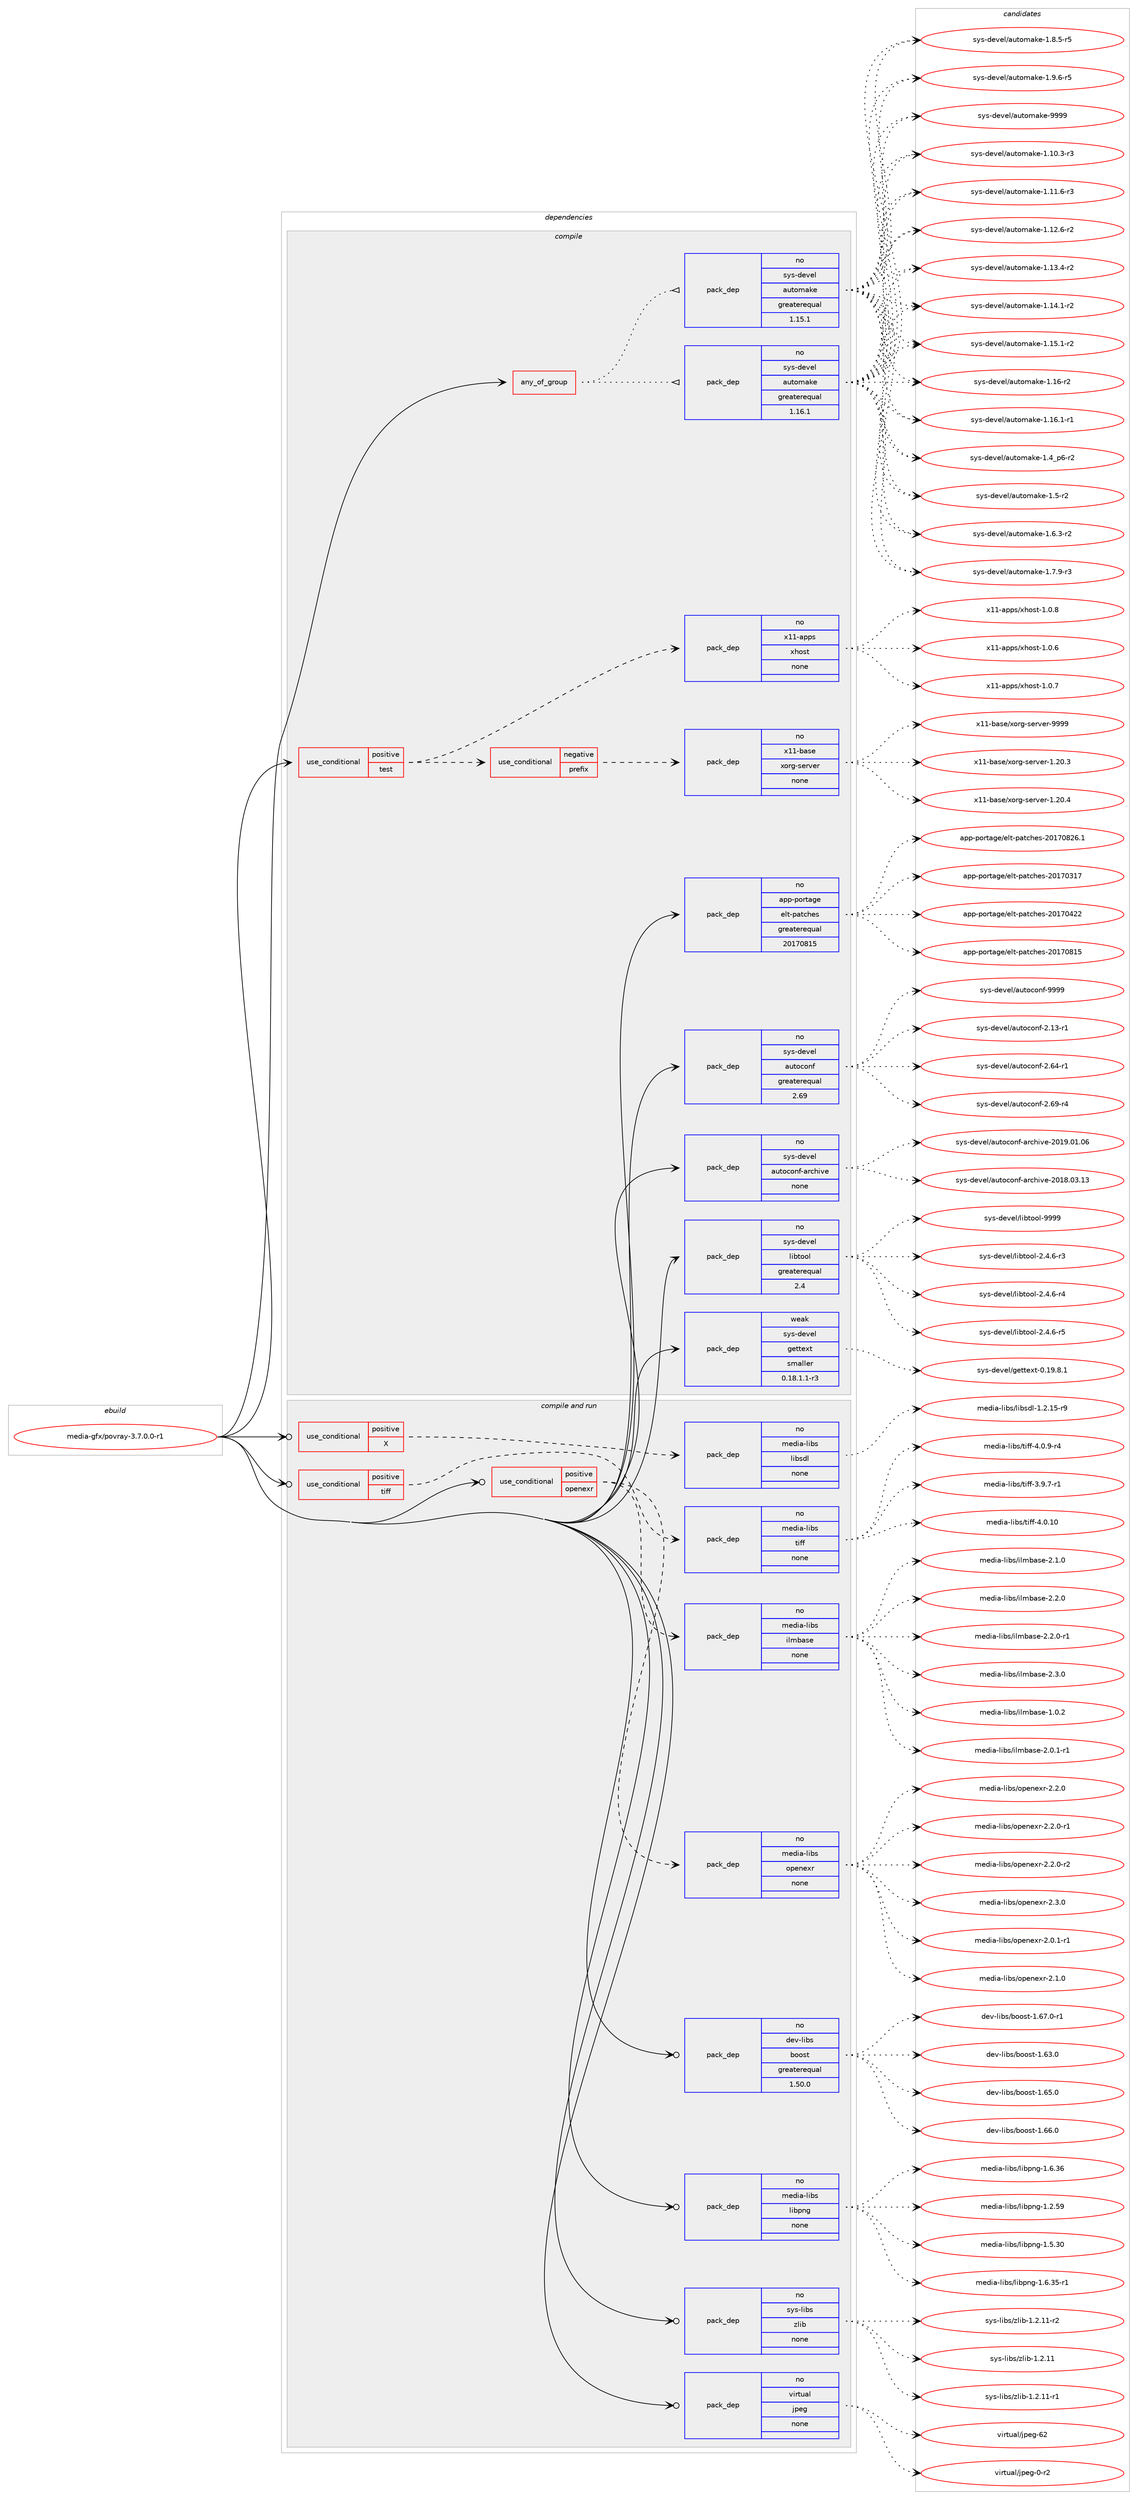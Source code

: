 digraph prolog {

# *************
# Graph options
# *************

newrank=true;
concentrate=true;
compound=true;
graph [rankdir=LR,fontname=Helvetica,fontsize=10,ranksep=1.5];#, ranksep=2.5, nodesep=0.2];
edge  [arrowhead=vee];
node  [fontname=Helvetica,fontsize=10];

# **********
# The ebuild
# **********

subgraph cluster_leftcol {
color=gray;
rank=same;
label=<<i>ebuild</i>>;
id [label="media-gfx/povray-3.7.0.0-r1", color=red, width=4, href="../media-gfx/povray-3.7.0.0-r1.svg"];
}

# ****************
# The dependencies
# ****************

subgraph cluster_midcol {
color=gray;
label=<<i>dependencies</i>>;
subgraph cluster_compile {
fillcolor="#eeeeee";
style=filled;
label=<<i>compile</i>>;
subgraph any24929 {
dependency1607257 [label=<<TABLE BORDER="0" CELLBORDER="1" CELLSPACING="0" CELLPADDING="4"><TR><TD CELLPADDING="10">any_of_group</TD></TR></TABLE>>, shape=none, color=red];subgraph pack1148419 {
dependency1607258 [label=<<TABLE BORDER="0" CELLBORDER="1" CELLSPACING="0" CELLPADDING="4" WIDTH="220"><TR><TD ROWSPAN="6" CELLPADDING="30">pack_dep</TD></TR><TR><TD WIDTH="110">no</TD></TR><TR><TD>sys-devel</TD></TR><TR><TD>automake</TD></TR><TR><TD>greaterequal</TD></TR><TR><TD>1.16.1</TD></TR></TABLE>>, shape=none, color=blue];
}
dependency1607257:e -> dependency1607258:w [weight=20,style="dotted",arrowhead="oinv"];
subgraph pack1148420 {
dependency1607259 [label=<<TABLE BORDER="0" CELLBORDER="1" CELLSPACING="0" CELLPADDING="4" WIDTH="220"><TR><TD ROWSPAN="6" CELLPADDING="30">pack_dep</TD></TR><TR><TD WIDTH="110">no</TD></TR><TR><TD>sys-devel</TD></TR><TR><TD>automake</TD></TR><TR><TD>greaterequal</TD></TR><TR><TD>1.15.1</TD></TR></TABLE>>, shape=none, color=blue];
}
dependency1607257:e -> dependency1607259:w [weight=20,style="dotted",arrowhead="oinv"];
}
id:e -> dependency1607257:w [weight=20,style="solid",arrowhead="vee"];
subgraph cond433218 {
dependency1607260 [label=<<TABLE BORDER="0" CELLBORDER="1" CELLSPACING="0" CELLPADDING="4"><TR><TD ROWSPAN="3" CELLPADDING="10">use_conditional</TD></TR><TR><TD>positive</TD></TR><TR><TD>test</TD></TR></TABLE>>, shape=none, color=red];
subgraph cond433219 {
dependency1607261 [label=<<TABLE BORDER="0" CELLBORDER="1" CELLSPACING="0" CELLPADDING="4"><TR><TD ROWSPAN="3" CELLPADDING="10">use_conditional</TD></TR><TR><TD>negative</TD></TR><TR><TD>prefix</TD></TR></TABLE>>, shape=none, color=red];
subgraph pack1148421 {
dependency1607262 [label=<<TABLE BORDER="0" CELLBORDER="1" CELLSPACING="0" CELLPADDING="4" WIDTH="220"><TR><TD ROWSPAN="6" CELLPADDING="30">pack_dep</TD></TR><TR><TD WIDTH="110">no</TD></TR><TR><TD>x11-base</TD></TR><TR><TD>xorg-server</TD></TR><TR><TD>none</TD></TR><TR><TD></TD></TR></TABLE>>, shape=none, color=blue];
}
dependency1607261:e -> dependency1607262:w [weight=20,style="dashed",arrowhead="vee"];
}
dependency1607260:e -> dependency1607261:w [weight=20,style="dashed",arrowhead="vee"];
subgraph pack1148422 {
dependency1607263 [label=<<TABLE BORDER="0" CELLBORDER="1" CELLSPACING="0" CELLPADDING="4" WIDTH="220"><TR><TD ROWSPAN="6" CELLPADDING="30">pack_dep</TD></TR><TR><TD WIDTH="110">no</TD></TR><TR><TD>x11-apps</TD></TR><TR><TD>xhost</TD></TR><TR><TD>none</TD></TR><TR><TD></TD></TR></TABLE>>, shape=none, color=blue];
}
dependency1607260:e -> dependency1607263:w [weight=20,style="dashed",arrowhead="vee"];
}
id:e -> dependency1607260:w [weight=20,style="solid",arrowhead="vee"];
subgraph pack1148423 {
dependency1607264 [label=<<TABLE BORDER="0" CELLBORDER="1" CELLSPACING="0" CELLPADDING="4" WIDTH="220"><TR><TD ROWSPAN="6" CELLPADDING="30">pack_dep</TD></TR><TR><TD WIDTH="110">no</TD></TR><TR><TD>app-portage</TD></TR><TR><TD>elt-patches</TD></TR><TR><TD>greaterequal</TD></TR><TR><TD>20170815</TD></TR></TABLE>>, shape=none, color=blue];
}
id:e -> dependency1607264:w [weight=20,style="solid",arrowhead="vee"];
subgraph pack1148424 {
dependency1607265 [label=<<TABLE BORDER="0" CELLBORDER="1" CELLSPACING="0" CELLPADDING="4" WIDTH="220"><TR><TD ROWSPAN="6" CELLPADDING="30">pack_dep</TD></TR><TR><TD WIDTH="110">no</TD></TR><TR><TD>sys-devel</TD></TR><TR><TD>autoconf</TD></TR><TR><TD>greaterequal</TD></TR><TR><TD>2.69</TD></TR></TABLE>>, shape=none, color=blue];
}
id:e -> dependency1607265:w [weight=20,style="solid",arrowhead="vee"];
subgraph pack1148425 {
dependency1607266 [label=<<TABLE BORDER="0" CELLBORDER="1" CELLSPACING="0" CELLPADDING="4" WIDTH="220"><TR><TD ROWSPAN="6" CELLPADDING="30">pack_dep</TD></TR><TR><TD WIDTH="110">no</TD></TR><TR><TD>sys-devel</TD></TR><TR><TD>autoconf-archive</TD></TR><TR><TD>none</TD></TR><TR><TD></TD></TR></TABLE>>, shape=none, color=blue];
}
id:e -> dependency1607266:w [weight=20,style="solid",arrowhead="vee"];
subgraph pack1148426 {
dependency1607267 [label=<<TABLE BORDER="0" CELLBORDER="1" CELLSPACING="0" CELLPADDING="4" WIDTH="220"><TR><TD ROWSPAN="6" CELLPADDING="30">pack_dep</TD></TR><TR><TD WIDTH="110">no</TD></TR><TR><TD>sys-devel</TD></TR><TR><TD>libtool</TD></TR><TR><TD>greaterequal</TD></TR><TR><TD>2.4</TD></TR></TABLE>>, shape=none, color=blue];
}
id:e -> dependency1607267:w [weight=20,style="solid",arrowhead="vee"];
subgraph pack1148427 {
dependency1607268 [label=<<TABLE BORDER="0" CELLBORDER="1" CELLSPACING="0" CELLPADDING="4" WIDTH="220"><TR><TD ROWSPAN="6" CELLPADDING="30">pack_dep</TD></TR><TR><TD WIDTH="110">weak</TD></TR><TR><TD>sys-devel</TD></TR><TR><TD>gettext</TD></TR><TR><TD>smaller</TD></TR><TR><TD>0.18.1.1-r3</TD></TR></TABLE>>, shape=none, color=blue];
}
id:e -> dependency1607268:w [weight=20,style="solid",arrowhead="vee"];
}
subgraph cluster_compileandrun {
fillcolor="#eeeeee";
style=filled;
label=<<i>compile and run</i>>;
subgraph cond433220 {
dependency1607269 [label=<<TABLE BORDER="0" CELLBORDER="1" CELLSPACING="0" CELLPADDING="4"><TR><TD ROWSPAN="3" CELLPADDING="10">use_conditional</TD></TR><TR><TD>positive</TD></TR><TR><TD>X</TD></TR></TABLE>>, shape=none, color=red];
subgraph pack1148428 {
dependency1607270 [label=<<TABLE BORDER="0" CELLBORDER="1" CELLSPACING="0" CELLPADDING="4" WIDTH="220"><TR><TD ROWSPAN="6" CELLPADDING="30">pack_dep</TD></TR><TR><TD WIDTH="110">no</TD></TR><TR><TD>media-libs</TD></TR><TR><TD>libsdl</TD></TR><TR><TD>none</TD></TR><TR><TD></TD></TR></TABLE>>, shape=none, color=blue];
}
dependency1607269:e -> dependency1607270:w [weight=20,style="dashed",arrowhead="vee"];
}
id:e -> dependency1607269:w [weight=20,style="solid",arrowhead="odotvee"];
subgraph cond433221 {
dependency1607271 [label=<<TABLE BORDER="0" CELLBORDER="1" CELLSPACING="0" CELLPADDING="4"><TR><TD ROWSPAN="3" CELLPADDING="10">use_conditional</TD></TR><TR><TD>positive</TD></TR><TR><TD>openexr</TD></TR></TABLE>>, shape=none, color=red];
subgraph pack1148429 {
dependency1607272 [label=<<TABLE BORDER="0" CELLBORDER="1" CELLSPACING="0" CELLPADDING="4" WIDTH="220"><TR><TD ROWSPAN="6" CELLPADDING="30">pack_dep</TD></TR><TR><TD WIDTH="110">no</TD></TR><TR><TD>media-libs</TD></TR><TR><TD>ilmbase</TD></TR><TR><TD>none</TD></TR><TR><TD></TD></TR></TABLE>>, shape=none, color=blue];
}
dependency1607271:e -> dependency1607272:w [weight=20,style="dashed",arrowhead="vee"];
subgraph pack1148430 {
dependency1607273 [label=<<TABLE BORDER="0" CELLBORDER="1" CELLSPACING="0" CELLPADDING="4" WIDTH="220"><TR><TD ROWSPAN="6" CELLPADDING="30">pack_dep</TD></TR><TR><TD WIDTH="110">no</TD></TR><TR><TD>media-libs</TD></TR><TR><TD>openexr</TD></TR><TR><TD>none</TD></TR><TR><TD></TD></TR></TABLE>>, shape=none, color=blue];
}
dependency1607271:e -> dependency1607273:w [weight=20,style="dashed",arrowhead="vee"];
}
id:e -> dependency1607271:w [weight=20,style="solid",arrowhead="odotvee"];
subgraph cond433222 {
dependency1607274 [label=<<TABLE BORDER="0" CELLBORDER="1" CELLSPACING="0" CELLPADDING="4"><TR><TD ROWSPAN="3" CELLPADDING="10">use_conditional</TD></TR><TR><TD>positive</TD></TR><TR><TD>tiff</TD></TR></TABLE>>, shape=none, color=red];
subgraph pack1148431 {
dependency1607275 [label=<<TABLE BORDER="0" CELLBORDER="1" CELLSPACING="0" CELLPADDING="4" WIDTH="220"><TR><TD ROWSPAN="6" CELLPADDING="30">pack_dep</TD></TR><TR><TD WIDTH="110">no</TD></TR><TR><TD>media-libs</TD></TR><TR><TD>tiff</TD></TR><TR><TD>none</TD></TR><TR><TD></TD></TR></TABLE>>, shape=none, color=blue];
}
dependency1607274:e -> dependency1607275:w [weight=20,style="dashed",arrowhead="vee"];
}
id:e -> dependency1607274:w [weight=20,style="solid",arrowhead="odotvee"];
subgraph pack1148432 {
dependency1607276 [label=<<TABLE BORDER="0" CELLBORDER="1" CELLSPACING="0" CELLPADDING="4" WIDTH="220"><TR><TD ROWSPAN="6" CELLPADDING="30">pack_dep</TD></TR><TR><TD WIDTH="110">no</TD></TR><TR><TD>dev-libs</TD></TR><TR><TD>boost</TD></TR><TR><TD>greaterequal</TD></TR><TR><TD>1.50.0</TD></TR></TABLE>>, shape=none, color=blue];
}
id:e -> dependency1607276:w [weight=20,style="solid",arrowhead="odotvee"];
subgraph pack1148433 {
dependency1607277 [label=<<TABLE BORDER="0" CELLBORDER="1" CELLSPACING="0" CELLPADDING="4" WIDTH="220"><TR><TD ROWSPAN="6" CELLPADDING="30">pack_dep</TD></TR><TR><TD WIDTH="110">no</TD></TR><TR><TD>media-libs</TD></TR><TR><TD>libpng</TD></TR><TR><TD>none</TD></TR><TR><TD></TD></TR></TABLE>>, shape=none, color=blue];
}
id:e -> dependency1607277:w [weight=20,style="solid",arrowhead="odotvee"];
subgraph pack1148434 {
dependency1607278 [label=<<TABLE BORDER="0" CELLBORDER="1" CELLSPACING="0" CELLPADDING="4" WIDTH="220"><TR><TD ROWSPAN="6" CELLPADDING="30">pack_dep</TD></TR><TR><TD WIDTH="110">no</TD></TR><TR><TD>sys-libs</TD></TR><TR><TD>zlib</TD></TR><TR><TD>none</TD></TR><TR><TD></TD></TR></TABLE>>, shape=none, color=blue];
}
id:e -> dependency1607278:w [weight=20,style="solid",arrowhead="odotvee"];
subgraph pack1148435 {
dependency1607279 [label=<<TABLE BORDER="0" CELLBORDER="1" CELLSPACING="0" CELLPADDING="4" WIDTH="220"><TR><TD ROWSPAN="6" CELLPADDING="30">pack_dep</TD></TR><TR><TD WIDTH="110">no</TD></TR><TR><TD>virtual</TD></TR><TR><TD>jpeg</TD></TR><TR><TD>none</TD></TR><TR><TD></TD></TR></TABLE>>, shape=none, color=blue];
}
id:e -> dependency1607279:w [weight=20,style="solid",arrowhead="odotvee"];
}
subgraph cluster_run {
fillcolor="#eeeeee";
style=filled;
label=<<i>run</i>>;
}
}

# **************
# The candidates
# **************

subgraph cluster_choices {
rank=same;
color=gray;
label=<<i>candidates</i>>;

subgraph choice1148419 {
color=black;
nodesep=1;
choice11512111545100101118101108479711711611110997107101454946494846514511451 [label="sys-devel/automake-1.10.3-r3", color=red, width=4,href="../sys-devel/automake-1.10.3-r3.svg"];
choice11512111545100101118101108479711711611110997107101454946494946544511451 [label="sys-devel/automake-1.11.6-r3", color=red, width=4,href="../sys-devel/automake-1.11.6-r3.svg"];
choice11512111545100101118101108479711711611110997107101454946495046544511450 [label="sys-devel/automake-1.12.6-r2", color=red, width=4,href="../sys-devel/automake-1.12.6-r2.svg"];
choice11512111545100101118101108479711711611110997107101454946495146524511450 [label="sys-devel/automake-1.13.4-r2", color=red, width=4,href="../sys-devel/automake-1.13.4-r2.svg"];
choice11512111545100101118101108479711711611110997107101454946495246494511450 [label="sys-devel/automake-1.14.1-r2", color=red, width=4,href="../sys-devel/automake-1.14.1-r2.svg"];
choice11512111545100101118101108479711711611110997107101454946495346494511450 [label="sys-devel/automake-1.15.1-r2", color=red, width=4,href="../sys-devel/automake-1.15.1-r2.svg"];
choice1151211154510010111810110847971171161111099710710145494649544511450 [label="sys-devel/automake-1.16-r2", color=red, width=4,href="../sys-devel/automake-1.16-r2.svg"];
choice11512111545100101118101108479711711611110997107101454946495446494511449 [label="sys-devel/automake-1.16.1-r1", color=red, width=4,href="../sys-devel/automake-1.16.1-r1.svg"];
choice115121115451001011181011084797117116111109971071014549465295112544511450 [label="sys-devel/automake-1.4_p6-r2", color=red, width=4,href="../sys-devel/automake-1.4_p6-r2.svg"];
choice11512111545100101118101108479711711611110997107101454946534511450 [label="sys-devel/automake-1.5-r2", color=red, width=4,href="../sys-devel/automake-1.5-r2.svg"];
choice115121115451001011181011084797117116111109971071014549465446514511450 [label="sys-devel/automake-1.6.3-r2", color=red, width=4,href="../sys-devel/automake-1.6.3-r2.svg"];
choice115121115451001011181011084797117116111109971071014549465546574511451 [label="sys-devel/automake-1.7.9-r3", color=red, width=4,href="../sys-devel/automake-1.7.9-r3.svg"];
choice115121115451001011181011084797117116111109971071014549465646534511453 [label="sys-devel/automake-1.8.5-r5", color=red, width=4,href="../sys-devel/automake-1.8.5-r5.svg"];
choice115121115451001011181011084797117116111109971071014549465746544511453 [label="sys-devel/automake-1.9.6-r5", color=red, width=4,href="../sys-devel/automake-1.9.6-r5.svg"];
choice115121115451001011181011084797117116111109971071014557575757 [label="sys-devel/automake-9999", color=red, width=4,href="../sys-devel/automake-9999.svg"];
dependency1607258:e -> choice11512111545100101118101108479711711611110997107101454946494846514511451:w [style=dotted,weight="100"];
dependency1607258:e -> choice11512111545100101118101108479711711611110997107101454946494946544511451:w [style=dotted,weight="100"];
dependency1607258:e -> choice11512111545100101118101108479711711611110997107101454946495046544511450:w [style=dotted,weight="100"];
dependency1607258:e -> choice11512111545100101118101108479711711611110997107101454946495146524511450:w [style=dotted,weight="100"];
dependency1607258:e -> choice11512111545100101118101108479711711611110997107101454946495246494511450:w [style=dotted,weight="100"];
dependency1607258:e -> choice11512111545100101118101108479711711611110997107101454946495346494511450:w [style=dotted,weight="100"];
dependency1607258:e -> choice1151211154510010111810110847971171161111099710710145494649544511450:w [style=dotted,weight="100"];
dependency1607258:e -> choice11512111545100101118101108479711711611110997107101454946495446494511449:w [style=dotted,weight="100"];
dependency1607258:e -> choice115121115451001011181011084797117116111109971071014549465295112544511450:w [style=dotted,weight="100"];
dependency1607258:e -> choice11512111545100101118101108479711711611110997107101454946534511450:w [style=dotted,weight="100"];
dependency1607258:e -> choice115121115451001011181011084797117116111109971071014549465446514511450:w [style=dotted,weight="100"];
dependency1607258:e -> choice115121115451001011181011084797117116111109971071014549465546574511451:w [style=dotted,weight="100"];
dependency1607258:e -> choice115121115451001011181011084797117116111109971071014549465646534511453:w [style=dotted,weight="100"];
dependency1607258:e -> choice115121115451001011181011084797117116111109971071014549465746544511453:w [style=dotted,weight="100"];
dependency1607258:e -> choice115121115451001011181011084797117116111109971071014557575757:w [style=dotted,weight="100"];
}
subgraph choice1148420 {
color=black;
nodesep=1;
choice11512111545100101118101108479711711611110997107101454946494846514511451 [label="sys-devel/automake-1.10.3-r3", color=red, width=4,href="../sys-devel/automake-1.10.3-r3.svg"];
choice11512111545100101118101108479711711611110997107101454946494946544511451 [label="sys-devel/automake-1.11.6-r3", color=red, width=4,href="../sys-devel/automake-1.11.6-r3.svg"];
choice11512111545100101118101108479711711611110997107101454946495046544511450 [label="sys-devel/automake-1.12.6-r2", color=red, width=4,href="../sys-devel/automake-1.12.6-r2.svg"];
choice11512111545100101118101108479711711611110997107101454946495146524511450 [label="sys-devel/automake-1.13.4-r2", color=red, width=4,href="../sys-devel/automake-1.13.4-r2.svg"];
choice11512111545100101118101108479711711611110997107101454946495246494511450 [label="sys-devel/automake-1.14.1-r2", color=red, width=4,href="../sys-devel/automake-1.14.1-r2.svg"];
choice11512111545100101118101108479711711611110997107101454946495346494511450 [label="sys-devel/automake-1.15.1-r2", color=red, width=4,href="../sys-devel/automake-1.15.1-r2.svg"];
choice1151211154510010111810110847971171161111099710710145494649544511450 [label="sys-devel/automake-1.16-r2", color=red, width=4,href="../sys-devel/automake-1.16-r2.svg"];
choice11512111545100101118101108479711711611110997107101454946495446494511449 [label="sys-devel/automake-1.16.1-r1", color=red, width=4,href="../sys-devel/automake-1.16.1-r1.svg"];
choice115121115451001011181011084797117116111109971071014549465295112544511450 [label="sys-devel/automake-1.4_p6-r2", color=red, width=4,href="../sys-devel/automake-1.4_p6-r2.svg"];
choice11512111545100101118101108479711711611110997107101454946534511450 [label="sys-devel/automake-1.5-r2", color=red, width=4,href="../sys-devel/automake-1.5-r2.svg"];
choice115121115451001011181011084797117116111109971071014549465446514511450 [label="sys-devel/automake-1.6.3-r2", color=red, width=4,href="../sys-devel/automake-1.6.3-r2.svg"];
choice115121115451001011181011084797117116111109971071014549465546574511451 [label="sys-devel/automake-1.7.9-r3", color=red, width=4,href="../sys-devel/automake-1.7.9-r3.svg"];
choice115121115451001011181011084797117116111109971071014549465646534511453 [label="sys-devel/automake-1.8.5-r5", color=red, width=4,href="../sys-devel/automake-1.8.5-r5.svg"];
choice115121115451001011181011084797117116111109971071014549465746544511453 [label="sys-devel/automake-1.9.6-r5", color=red, width=4,href="../sys-devel/automake-1.9.6-r5.svg"];
choice115121115451001011181011084797117116111109971071014557575757 [label="sys-devel/automake-9999", color=red, width=4,href="../sys-devel/automake-9999.svg"];
dependency1607259:e -> choice11512111545100101118101108479711711611110997107101454946494846514511451:w [style=dotted,weight="100"];
dependency1607259:e -> choice11512111545100101118101108479711711611110997107101454946494946544511451:w [style=dotted,weight="100"];
dependency1607259:e -> choice11512111545100101118101108479711711611110997107101454946495046544511450:w [style=dotted,weight="100"];
dependency1607259:e -> choice11512111545100101118101108479711711611110997107101454946495146524511450:w [style=dotted,weight="100"];
dependency1607259:e -> choice11512111545100101118101108479711711611110997107101454946495246494511450:w [style=dotted,weight="100"];
dependency1607259:e -> choice11512111545100101118101108479711711611110997107101454946495346494511450:w [style=dotted,weight="100"];
dependency1607259:e -> choice1151211154510010111810110847971171161111099710710145494649544511450:w [style=dotted,weight="100"];
dependency1607259:e -> choice11512111545100101118101108479711711611110997107101454946495446494511449:w [style=dotted,weight="100"];
dependency1607259:e -> choice115121115451001011181011084797117116111109971071014549465295112544511450:w [style=dotted,weight="100"];
dependency1607259:e -> choice11512111545100101118101108479711711611110997107101454946534511450:w [style=dotted,weight="100"];
dependency1607259:e -> choice115121115451001011181011084797117116111109971071014549465446514511450:w [style=dotted,weight="100"];
dependency1607259:e -> choice115121115451001011181011084797117116111109971071014549465546574511451:w [style=dotted,weight="100"];
dependency1607259:e -> choice115121115451001011181011084797117116111109971071014549465646534511453:w [style=dotted,weight="100"];
dependency1607259:e -> choice115121115451001011181011084797117116111109971071014549465746544511453:w [style=dotted,weight="100"];
dependency1607259:e -> choice115121115451001011181011084797117116111109971071014557575757:w [style=dotted,weight="100"];
}
subgraph choice1148421 {
color=black;
nodesep=1;
choice1204949459897115101471201111141034511510111411810111445494650484651 [label="x11-base/xorg-server-1.20.3", color=red, width=4,href="../x11-base/xorg-server-1.20.3.svg"];
choice1204949459897115101471201111141034511510111411810111445494650484652 [label="x11-base/xorg-server-1.20.4", color=red, width=4,href="../x11-base/xorg-server-1.20.4.svg"];
choice120494945989711510147120111114103451151011141181011144557575757 [label="x11-base/xorg-server-9999", color=red, width=4,href="../x11-base/xorg-server-9999.svg"];
dependency1607262:e -> choice1204949459897115101471201111141034511510111411810111445494650484651:w [style=dotted,weight="100"];
dependency1607262:e -> choice1204949459897115101471201111141034511510111411810111445494650484652:w [style=dotted,weight="100"];
dependency1607262:e -> choice120494945989711510147120111114103451151011141181011144557575757:w [style=dotted,weight="100"];
}
subgraph choice1148422 {
color=black;
nodesep=1;
choice1204949459711211211547120104111115116454946484654 [label="x11-apps/xhost-1.0.6", color=red, width=4,href="../x11-apps/xhost-1.0.6.svg"];
choice1204949459711211211547120104111115116454946484655 [label="x11-apps/xhost-1.0.7", color=red, width=4,href="../x11-apps/xhost-1.0.7.svg"];
choice1204949459711211211547120104111115116454946484656 [label="x11-apps/xhost-1.0.8", color=red, width=4,href="../x11-apps/xhost-1.0.8.svg"];
dependency1607263:e -> choice1204949459711211211547120104111115116454946484654:w [style=dotted,weight="100"];
dependency1607263:e -> choice1204949459711211211547120104111115116454946484655:w [style=dotted,weight="100"];
dependency1607263:e -> choice1204949459711211211547120104111115116454946484656:w [style=dotted,weight="100"];
}
subgraph choice1148423 {
color=black;
nodesep=1;
choice97112112451121111141169710310147101108116451129711699104101115455048495548514955 [label="app-portage/elt-patches-20170317", color=red, width=4,href="../app-portage/elt-patches-20170317.svg"];
choice97112112451121111141169710310147101108116451129711699104101115455048495548525050 [label="app-portage/elt-patches-20170422", color=red, width=4,href="../app-portage/elt-patches-20170422.svg"];
choice97112112451121111141169710310147101108116451129711699104101115455048495548564953 [label="app-portage/elt-patches-20170815", color=red, width=4,href="../app-portage/elt-patches-20170815.svg"];
choice971121124511211111411697103101471011081164511297116991041011154550484955485650544649 [label="app-portage/elt-patches-20170826.1", color=red, width=4,href="../app-portage/elt-patches-20170826.1.svg"];
dependency1607264:e -> choice97112112451121111141169710310147101108116451129711699104101115455048495548514955:w [style=dotted,weight="100"];
dependency1607264:e -> choice97112112451121111141169710310147101108116451129711699104101115455048495548525050:w [style=dotted,weight="100"];
dependency1607264:e -> choice97112112451121111141169710310147101108116451129711699104101115455048495548564953:w [style=dotted,weight="100"];
dependency1607264:e -> choice971121124511211111411697103101471011081164511297116991041011154550484955485650544649:w [style=dotted,weight="100"];
}
subgraph choice1148424 {
color=black;
nodesep=1;
choice1151211154510010111810110847971171161119911111010245504649514511449 [label="sys-devel/autoconf-2.13-r1", color=red, width=4,href="../sys-devel/autoconf-2.13-r1.svg"];
choice1151211154510010111810110847971171161119911111010245504654524511449 [label="sys-devel/autoconf-2.64-r1", color=red, width=4,href="../sys-devel/autoconf-2.64-r1.svg"];
choice1151211154510010111810110847971171161119911111010245504654574511452 [label="sys-devel/autoconf-2.69-r4", color=red, width=4,href="../sys-devel/autoconf-2.69-r4.svg"];
choice115121115451001011181011084797117116111991111101024557575757 [label="sys-devel/autoconf-9999", color=red, width=4,href="../sys-devel/autoconf-9999.svg"];
dependency1607265:e -> choice1151211154510010111810110847971171161119911111010245504649514511449:w [style=dotted,weight="100"];
dependency1607265:e -> choice1151211154510010111810110847971171161119911111010245504654524511449:w [style=dotted,weight="100"];
dependency1607265:e -> choice1151211154510010111810110847971171161119911111010245504654574511452:w [style=dotted,weight="100"];
dependency1607265:e -> choice115121115451001011181011084797117116111991111101024557575757:w [style=dotted,weight="100"];
}
subgraph choice1148425 {
color=black;
nodesep=1;
choice115121115451001011181011084797117116111991111101024597114991041051181014550484956464851464951 [label="sys-devel/autoconf-archive-2018.03.13", color=red, width=4,href="../sys-devel/autoconf-archive-2018.03.13.svg"];
choice115121115451001011181011084797117116111991111101024597114991041051181014550484957464849464854 [label="sys-devel/autoconf-archive-2019.01.06", color=red, width=4,href="../sys-devel/autoconf-archive-2019.01.06.svg"];
dependency1607266:e -> choice115121115451001011181011084797117116111991111101024597114991041051181014550484956464851464951:w [style=dotted,weight="100"];
dependency1607266:e -> choice115121115451001011181011084797117116111991111101024597114991041051181014550484957464849464854:w [style=dotted,weight="100"];
}
subgraph choice1148426 {
color=black;
nodesep=1;
choice1151211154510010111810110847108105981161111111084550465246544511451 [label="sys-devel/libtool-2.4.6-r3", color=red, width=4,href="../sys-devel/libtool-2.4.6-r3.svg"];
choice1151211154510010111810110847108105981161111111084550465246544511452 [label="sys-devel/libtool-2.4.6-r4", color=red, width=4,href="../sys-devel/libtool-2.4.6-r4.svg"];
choice1151211154510010111810110847108105981161111111084550465246544511453 [label="sys-devel/libtool-2.4.6-r5", color=red, width=4,href="../sys-devel/libtool-2.4.6-r5.svg"];
choice1151211154510010111810110847108105981161111111084557575757 [label="sys-devel/libtool-9999", color=red, width=4,href="../sys-devel/libtool-9999.svg"];
dependency1607267:e -> choice1151211154510010111810110847108105981161111111084550465246544511451:w [style=dotted,weight="100"];
dependency1607267:e -> choice1151211154510010111810110847108105981161111111084550465246544511452:w [style=dotted,weight="100"];
dependency1607267:e -> choice1151211154510010111810110847108105981161111111084550465246544511453:w [style=dotted,weight="100"];
dependency1607267:e -> choice1151211154510010111810110847108105981161111111084557575757:w [style=dotted,weight="100"];
}
subgraph choice1148427 {
color=black;
nodesep=1;
choice1151211154510010111810110847103101116116101120116454846495746564649 [label="sys-devel/gettext-0.19.8.1", color=red, width=4,href="../sys-devel/gettext-0.19.8.1.svg"];
dependency1607268:e -> choice1151211154510010111810110847103101116116101120116454846495746564649:w [style=dotted,weight="100"];
}
subgraph choice1148428 {
color=black;
nodesep=1;
choice1091011001059745108105981154710810598115100108454946504649534511457 [label="media-libs/libsdl-1.2.15-r9", color=red, width=4,href="../media-libs/libsdl-1.2.15-r9.svg"];
dependency1607270:e -> choice1091011001059745108105981154710810598115100108454946504649534511457:w [style=dotted,weight="100"];
}
subgraph choice1148429 {
color=black;
nodesep=1;
choice109101100105974510810598115471051081099897115101454946484650 [label="media-libs/ilmbase-1.0.2", color=red, width=4,href="../media-libs/ilmbase-1.0.2.svg"];
choice1091011001059745108105981154710510810998971151014550464846494511449 [label="media-libs/ilmbase-2.0.1-r1", color=red, width=4,href="../media-libs/ilmbase-2.0.1-r1.svg"];
choice109101100105974510810598115471051081099897115101455046494648 [label="media-libs/ilmbase-2.1.0", color=red, width=4,href="../media-libs/ilmbase-2.1.0.svg"];
choice109101100105974510810598115471051081099897115101455046504648 [label="media-libs/ilmbase-2.2.0", color=red, width=4,href="../media-libs/ilmbase-2.2.0.svg"];
choice1091011001059745108105981154710510810998971151014550465046484511449 [label="media-libs/ilmbase-2.2.0-r1", color=red, width=4,href="../media-libs/ilmbase-2.2.0-r1.svg"];
choice109101100105974510810598115471051081099897115101455046514648 [label="media-libs/ilmbase-2.3.0", color=red, width=4,href="../media-libs/ilmbase-2.3.0.svg"];
dependency1607272:e -> choice109101100105974510810598115471051081099897115101454946484650:w [style=dotted,weight="100"];
dependency1607272:e -> choice1091011001059745108105981154710510810998971151014550464846494511449:w [style=dotted,weight="100"];
dependency1607272:e -> choice109101100105974510810598115471051081099897115101455046494648:w [style=dotted,weight="100"];
dependency1607272:e -> choice109101100105974510810598115471051081099897115101455046504648:w [style=dotted,weight="100"];
dependency1607272:e -> choice1091011001059745108105981154710510810998971151014550465046484511449:w [style=dotted,weight="100"];
dependency1607272:e -> choice109101100105974510810598115471051081099897115101455046514648:w [style=dotted,weight="100"];
}
subgraph choice1148430 {
color=black;
nodesep=1;
choice109101100105974510810598115471111121011101011201144550464846494511449 [label="media-libs/openexr-2.0.1-r1", color=red, width=4,href="../media-libs/openexr-2.0.1-r1.svg"];
choice10910110010597451081059811547111112101110101120114455046494648 [label="media-libs/openexr-2.1.0", color=red, width=4,href="../media-libs/openexr-2.1.0.svg"];
choice10910110010597451081059811547111112101110101120114455046504648 [label="media-libs/openexr-2.2.0", color=red, width=4,href="../media-libs/openexr-2.2.0.svg"];
choice109101100105974510810598115471111121011101011201144550465046484511449 [label="media-libs/openexr-2.2.0-r1", color=red, width=4,href="../media-libs/openexr-2.2.0-r1.svg"];
choice109101100105974510810598115471111121011101011201144550465046484511450 [label="media-libs/openexr-2.2.0-r2", color=red, width=4,href="../media-libs/openexr-2.2.0-r2.svg"];
choice10910110010597451081059811547111112101110101120114455046514648 [label="media-libs/openexr-2.3.0", color=red, width=4,href="../media-libs/openexr-2.3.0.svg"];
dependency1607273:e -> choice109101100105974510810598115471111121011101011201144550464846494511449:w [style=dotted,weight="100"];
dependency1607273:e -> choice10910110010597451081059811547111112101110101120114455046494648:w [style=dotted,weight="100"];
dependency1607273:e -> choice10910110010597451081059811547111112101110101120114455046504648:w [style=dotted,weight="100"];
dependency1607273:e -> choice109101100105974510810598115471111121011101011201144550465046484511449:w [style=dotted,weight="100"];
dependency1607273:e -> choice109101100105974510810598115471111121011101011201144550465046484511450:w [style=dotted,weight="100"];
dependency1607273:e -> choice10910110010597451081059811547111112101110101120114455046514648:w [style=dotted,weight="100"];
}
subgraph choice1148431 {
color=black;
nodesep=1;
choice109101100105974510810598115471161051021024551465746554511449 [label="media-libs/tiff-3.9.7-r1", color=red, width=4,href="../media-libs/tiff-3.9.7-r1.svg"];
choice1091011001059745108105981154711610510210245524648464948 [label="media-libs/tiff-4.0.10", color=red, width=4,href="../media-libs/tiff-4.0.10.svg"];
choice109101100105974510810598115471161051021024552464846574511452 [label="media-libs/tiff-4.0.9-r4", color=red, width=4,href="../media-libs/tiff-4.0.9-r4.svg"];
dependency1607275:e -> choice109101100105974510810598115471161051021024551465746554511449:w [style=dotted,weight="100"];
dependency1607275:e -> choice1091011001059745108105981154711610510210245524648464948:w [style=dotted,weight="100"];
dependency1607275:e -> choice109101100105974510810598115471161051021024552464846574511452:w [style=dotted,weight="100"];
}
subgraph choice1148432 {
color=black;
nodesep=1;
choice1001011184510810598115479811111111511645494654514648 [label="dev-libs/boost-1.63.0", color=red, width=4,href="../dev-libs/boost-1.63.0.svg"];
choice1001011184510810598115479811111111511645494654534648 [label="dev-libs/boost-1.65.0", color=red, width=4,href="../dev-libs/boost-1.65.0.svg"];
choice1001011184510810598115479811111111511645494654544648 [label="dev-libs/boost-1.66.0", color=red, width=4,href="../dev-libs/boost-1.66.0.svg"];
choice10010111845108105981154798111111115116454946545546484511449 [label="dev-libs/boost-1.67.0-r1", color=red, width=4,href="../dev-libs/boost-1.67.0-r1.svg"];
dependency1607276:e -> choice1001011184510810598115479811111111511645494654514648:w [style=dotted,weight="100"];
dependency1607276:e -> choice1001011184510810598115479811111111511645494654534648:w [style=dotted,weight="100"];
dependency1607276:e -> choice1001011184510810598115479811111111511645494654544648:w [style=dotted,weight="100"];
dependency1607276:e -> choice10010111845108105981154798111111115116454946545546484511449:w [style=dotted,weight="100"];
}
subgraph choice1148433 {
color=black;
nodesep=1;
choice109101100105974510810598115471081059811211010345494650465357 [label="media-libs/libpng-1.2.59", color=red, width=4,href="../media-libs/libpng-1.2.59.svg"];
choice109101100105974510810598115471081059811211010345494653465148 [label="media-libs/libpng-1.5.30", color=red, width=4,href="../media-libs/libpng-1.5.30.svg"];
choice1091011001059745108105981154710810598112110103454946544651534511449 [label="media-libs/libpng-1.6.35-r1", color=red, width=4,href="../media-libs/libpng-1.6.35-r1.svg"];
choice109101100105974510810598115471081059811211010345494654465154 [label="media-libs/libpng-1.6.36", color=red, width=4,href="../media-libs/libpng-1.6.36.svg"];
dependency1607277:e -> choice109101100105974510810598115471081059811211010345494650465357:w [style=dotted,weight="100"];
dependency1607277:e -> choice109101100105974510810598115471081059811211010345494653465148:w [style=dotted,weight="100"];
dependency1607277:e -> choice1091011001059745108105981154710810598112110103454946544651534511449:w [style=dotted,weight="100"];
dependency1607277:e -> choice109101100105974510810598115471081059811211010345494654465154:w [style=dotted,weight="100"];
}
subgraph choice1148434 {
color=black;
nodesep=1;
choice1151211154510810598115471221081059845494650464949 [label="sys-libs/zlib-1.2.11", color=red, width=4,href="../sys-libs/zlib-1.2.11.svg"];
choice11512111545108105981154712210810598454946504649494511449 [label="sys-libs/zlib-1.2.11-r1", color=red, width=4,href="../sys-libs/zlib-1.2.11-r1.svg"];
choice11512111545108105981154712210810598454946504649494511450 [label="sys-libs/zlib-1.2.11-r2", color=red, width=4,href="../sys-libs/zlib-1.2.11-r2.svg"];
dependency1607278:e -> choice1151211154510810598115471221081059845494650464949:w [style=dotted,weight="100"];
dependency1607278:e -> choice11512111545108105981154712210810598454946504649494511449:w [style=dotted,weight="100"];
dependency1607278:e -> choice11512111545108105981154712210810598454946504649494511450:w [style=dotted,weight="100"];
}
subgraph choice1148435 {
color=black;
nodesep=1;
choice118105114116117971084710611210110345484511450 [label="virtual/jpeg-0-r2", color=red, width=4,href="../virtual/jpeg-0-r2.svg"];
choice1181051141161179710847106112101103455450 [label="virtual/jpeg-62", color=red, width=4,href="../virtual/jpeg-62.svg"];
dependency1607279:e -> choice118105114116117971084710611210110345484511450:w [style=dotted,weight="100"];
dependency1607279:e -> choice1181051141161179710847106112101103455450:w [style=dotted,weight="100"];
}
}

}
